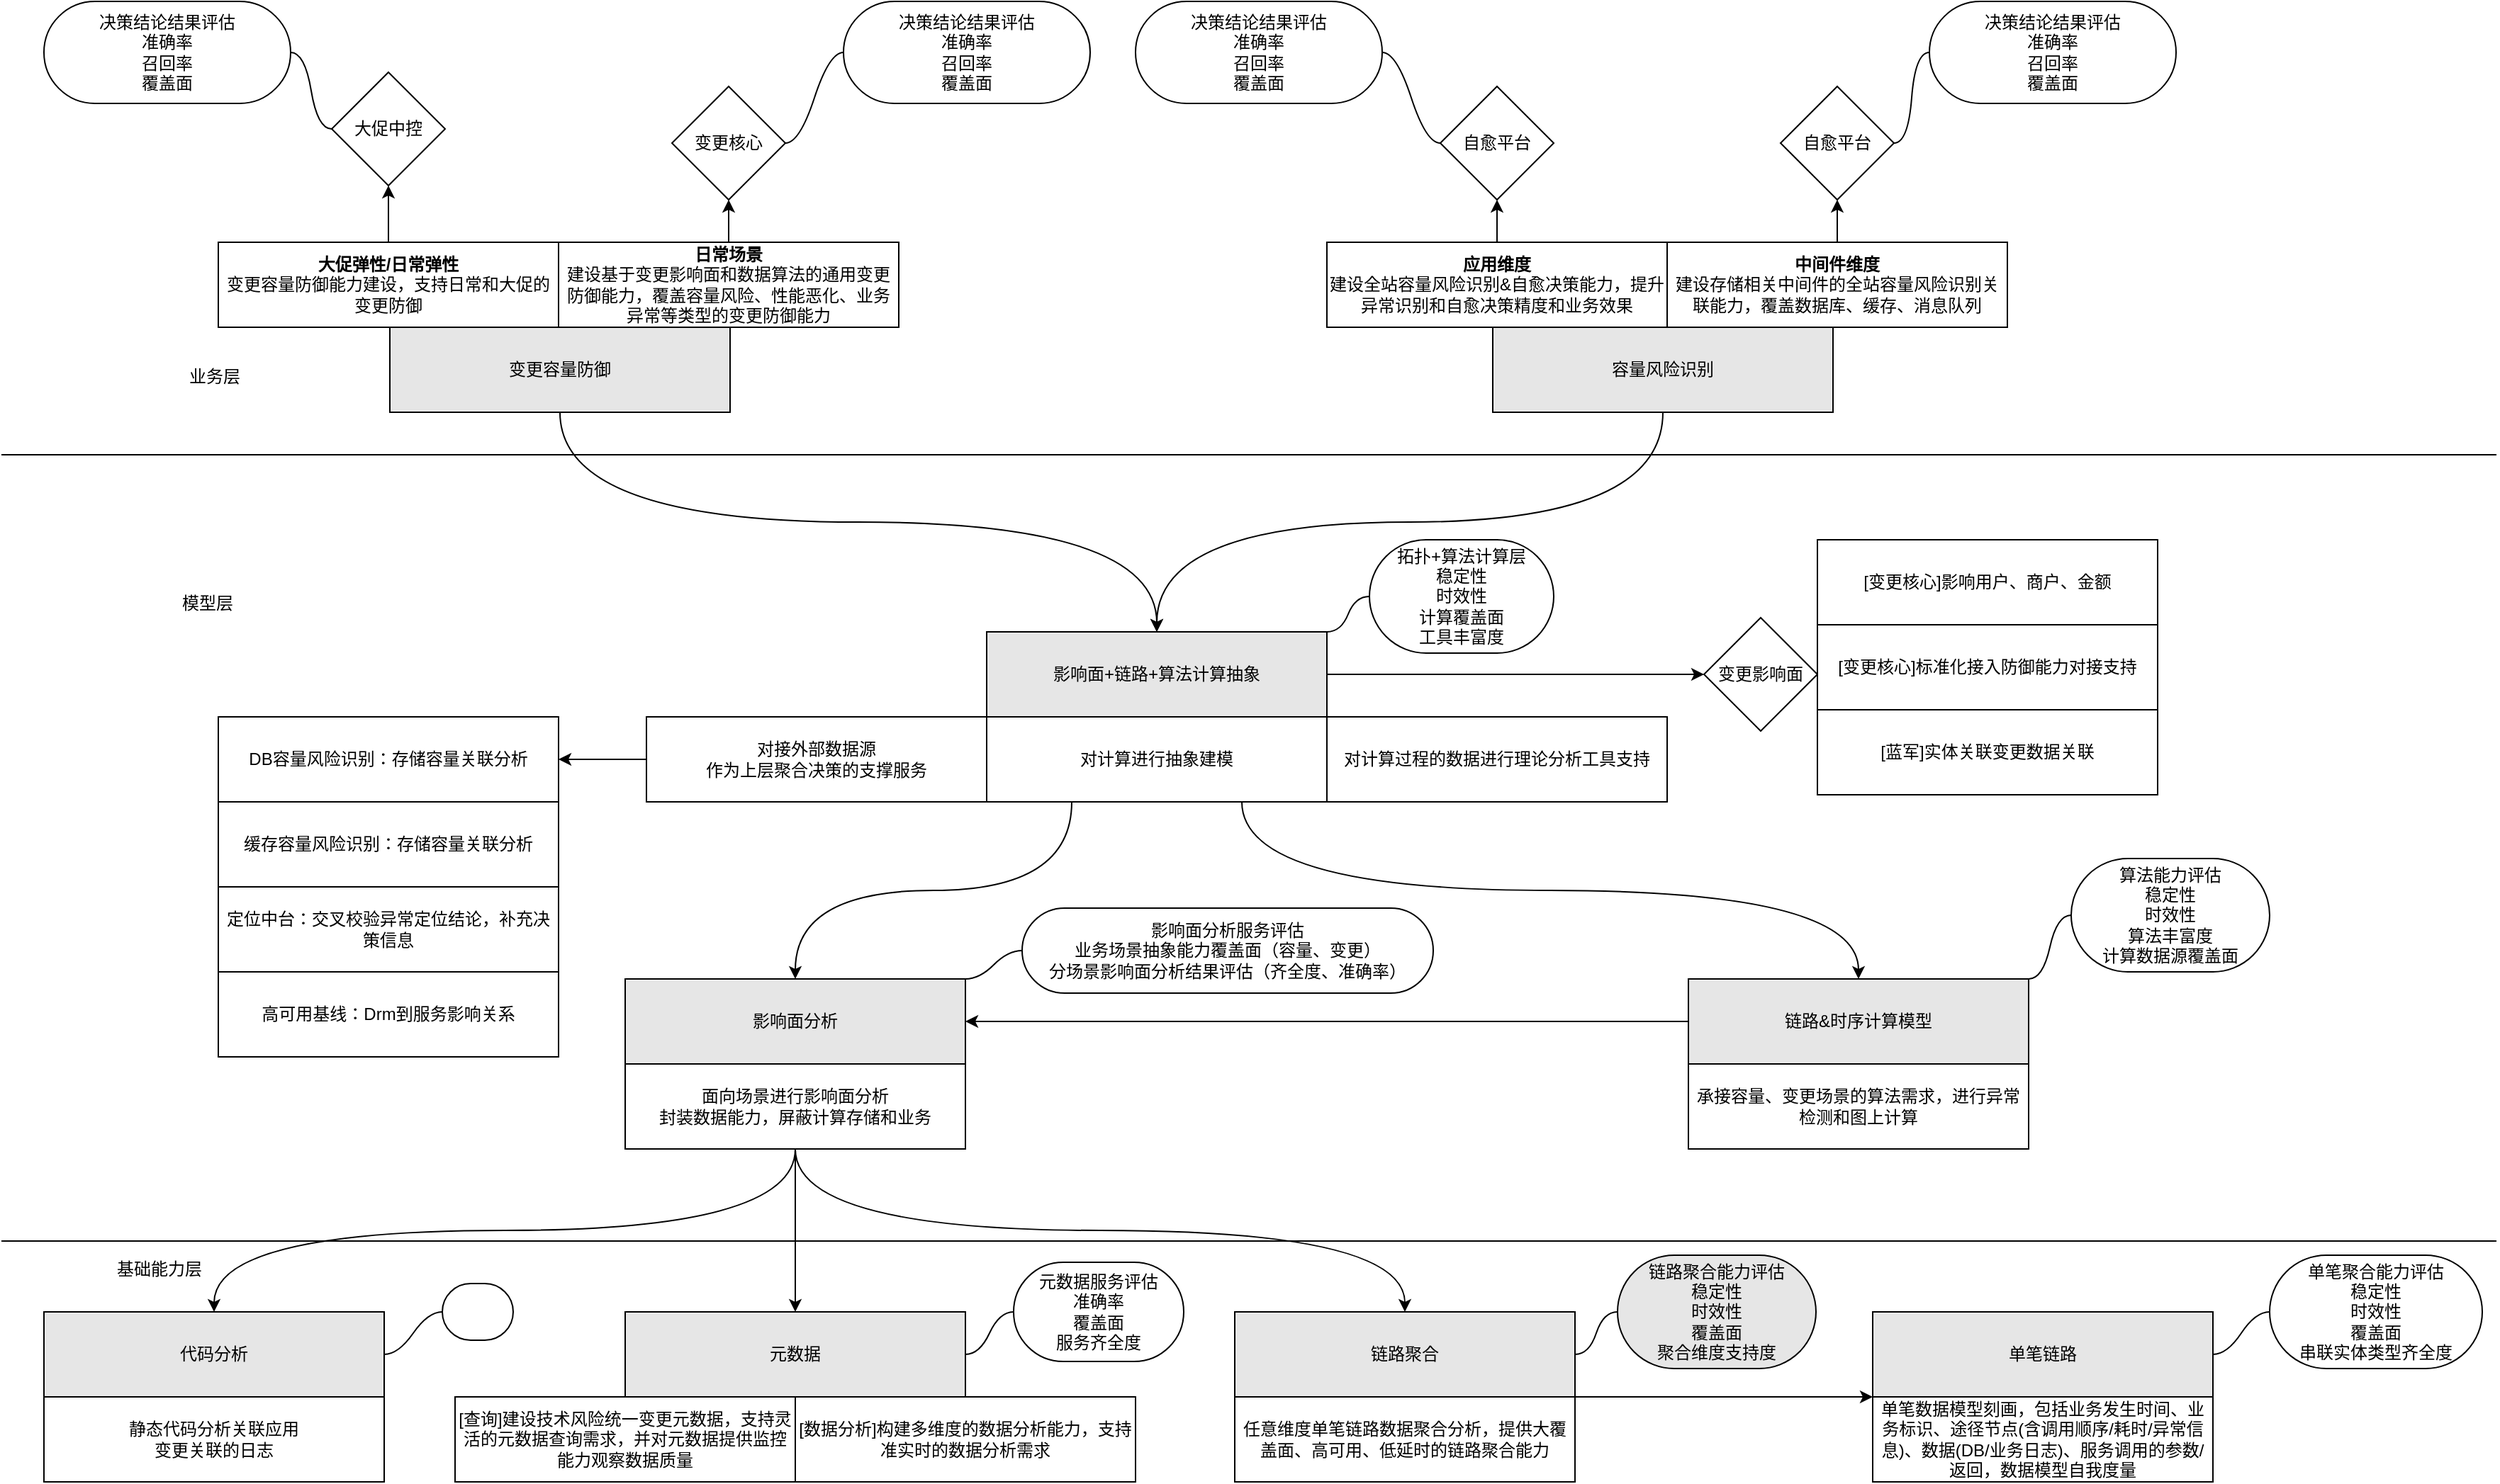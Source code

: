 <mxfile version="14.8.3" type="github">
  <diagram id="dZbaD18MQJhdawrXO8yU" name="Page-1">
    <mxGraphModel dx="1799" dy="1058" grid="1" gridSize="10" guides="1" tooltips="1" connect="1" arrows="1" fold="1" page="1" pageScale="1" pageWidth="827" pageHeight="1169" math="0" shadow="0">
      <root>
        <mxCell id="0" />
        <mxCell id="1" parent="0" />
        <mxCell id="4xLoA8fAVKlNWBl6zbYA-17" style="edgeStyle=orthogonalEdgeStyle;curved=1;rounded=0;orthogonalLoop=1;jettySize=auto;html=1;exitX=0.5;exitY=1;exitDx=0;exitDy=0;" parent="1" source="IeePr_OmWzwxLe6y6hML-26" target="IeePr_OmWzwxLe6y6hML-52" edge="1">
          <mxGeometry relative="1" as="geometry" />
        </mxCell>
        <mxCell id="IeePr_OmWzwxLe6y6hML-26" value="变更容量防御" style="rounded=0;whiteSpace=wrap;html=1;fillColor=#E6E6E6;" parent="1" vertex="1">
          <mxGeometry x="314" y="240" width="240" height="60" as="geometry" />
        </mxCell>
        <mxCell id="4xLoA8fAVKlNWBl6zbYA-16" style="edgeStyle=orthogonalEdgeStyle;curved=1;rounded=0;orthogonalLoop=1;jettySize=auto;html=1;exitX=0.5;exitY=1;exitDx=0;exitDy=0;" parent="1" source="IeePr_OmWzwxLe6y6hML-27" target="IeePr_OmWzwxLe6y6hML-52" edge="1">
          <mxGeometry relative="1" as="geometry" />
        </mxCell>
        <mxCell id="IeePr_OmWzwxLe6y6hML-27" value="容量风险识别" style="rounded=0;whiteSpace=wrap;html=1;fillColor=#E6E6E6;" parent="1" vertex="1">
          <mxGeometry x="1092" y="240" width="240" height="60" as="geometry" />
        </mxCell>
        <mxCell id="IeePr_OmWzwxLe6y6hML-28" value="元数据" style="rounded=0;whiteSpace=wrap;html=1;fillColor=#E6E6E6;" parent="1" vertex="1">
          <mxGeometry x="480" y="935" width="240" height="60" as="geometry" />
        </mxCell>
        <mxCell id="IeePr_OmWzwxLe6y6hML-29" value="影响面分析" style="rounded=0;whiteSpace=wrap;html=1;fillColor=#E6E6E6;" parent="1" vertex="1">
          <mxGeometry x="480" y="700" width="240" height="60" as="geometry" />
        </mxCell>
        <mxCell id="IeePr_OmWzwxLe6y6hML-30" value="链路聚合" style="rounded=0;whiteSpace=wrap;html=1;fillColor=#E6E6E6;" parent="1" vertex="1">
          <mxGeometry x="910" y="935" width="240" height="60" as="geometry" />
        </mxCell>
        <mxCell id="RbU4N_SkuYNDh7AKlBcr-19" value="" style="edgeStyle=orthogonalEdgeStyle;rounded=0;orthogonalLoop=1;jettySize=auto;html=1;" parent="1" source="IeePr_OmWzwxLe6y6hML-31" target="RbU4N_SkuYNDh7AKlBcr-18" edge="1">
          <mxGeometry relative="1" as="geometry" />
        </mxCell>
        <mxCell id="IeePr_OmWzwxLe6y6hML-31" value="&lt;b&gt;日常场景&lt;/b&gt;&lt;br&gt;建设基于变更影响面和数据算法的通用变更防御能力，覆盖容量风险、性能恶化、业务异常等类型的变更防御能力" style="rounded=0;whiteSpace=wrap;html=1;" parent="1" vertex="1">
          <mxGeometry x="433" y="180" width="240" height="60" as="geometry" />
        </mxCell>
        <mxCell id="RbU4N_SkuYNDh7AKlBcr-21" value="" style="edgeStyle=orthogonalEdgeStyle;rounded=0;orthogonalLoop=1;jettySize=auto;html=1;" parent="1" source="IeePr_OmWzwxLe6y6hML-32" target="RbU4N_SkuYNDh7AKlBcr-20" edge="1">
          <mxGeometry relative="1" as="geometry" />
        </mxCell>
        <mxCell id="IeePr_OmWzwxLe6y6hML-32" value="&lt;b&gt;应用维度&lt;/b&gt;&lt;br&gt;建设全站容量风险识别&amp;amp;自愈决策能力，提升异常识别和自愈决策精度和业务效果" style="rounded=0;whiteSpace=wrap;html=1;" parent="1" vertex="1">
          <mxGeometry x="975" y="180" width="240" height="60" as="geometry" />
        </mxCell>
        <mxCell id="RbU4N_SkuYNDh7AKlBcr-26" style="edgeStyle=orthogonalEdgeStyle;rounded=0;orthogonalLoop=1;jettySize=auto;html=1;exitX=1;exitY=0;exitDx=0;exitDy=0;entryX=0;entryY=0;entryDx=0;entryDy=0;" parent="1" source="IeePr_OmWzwxLe6y6hML-35" target="IeePr_OmWzwxLe6y6hML-45" edge="1">
          <mxGeometry relative="1" as="geometry">
            <Array as="points">
              <mxPoint x="1250" y="995" />
              <mxPoint x="1250" y="995" />
            </Array>
          </mxGeometry>
        </mxCell>
        <mxCell id="IeePr_OmWzwxLe6y6hML-35" value="&lt;span&gt;任意维度单笔链路数据聚合分析，提供大覆盖面、高可用、低延时的链路聚合能力&lt;/span&gt;" style="rounded=0;whiteSpace=wrap;html=1;" parent="1" vertex="1">
          <mxGeometry x="910" y="995" width="240" height="60" as="geometry" />
        </mxCell>
        <mxCell id="IeePr_OmWzwxLe6y6hML-39" value="[查询]建设技术风险统一变更元数据，支持灵活的元数据查询需求，并对元数据提供监控能力观察数据质量" style="rounded=0;whiteSpace=wrap;html=1;" parent="1" vertex="1">
          <mxGeometry x="360" y="995" width="240" height="60" as="geometry" />
        </mxCell>
        <mxCell id="IeePr_OmWzwxLe6y6hML-43" value="单笔链路" style="rounded=0;whiteSpace=wrap;html=1;fillColor=#E6E6E6;" parent="1" vertex="1">
          <mxGeometry x="1360" y="935" width="240" height="60" as="geometry" />
        </mxCell>
        <mxCell id="IeePr_OmWzwxLe6y6hML-45" value="单笔数据模型刻画，包括业务发生时间、业务标识、途径节点(含调用顺序/耗时/异常信息)、数据(DB/业务日志)、服务调用的参数/返回，数据模型自我度量" style="rounded=0;whiteSpace=wrap;html=1;" parent="1" vertex="1">
          <mxGeometry x="1360" y="995" width="240" height="60" as="geometry" />
        </mxCell>
        <mxCell id="4xLoA8fAVKlNWBl6zbYA-3" style="edgeStyle=orthogonalEdgeStyle;curved=1;rounded=0;orthogonalLoop=1;jettySize=auto;html=1;exitX=0.5;exitY=1;exitDx=0;exitDy=0;entryX=0.5;entryY=0;entryDx=0;entryDy=0;" parent="1" source="IeePr_OmWzwxLe6y6hML-47" target="IeePr_OmWzwxLe6y6hML-28" edge="1">
          <mxGeometry relative="1" as="geometry" />
        </mxCell>
        <mxCell id="4xLoA8fAVKlNWBl6zbYA-4" style="edgeStyle=orthogonalEdgeStyle;curved=1;rounded=0;orthogonalLoop=1;jettySize=auto;html=1;exitX=0.5;exitY=1;exitDx=0;exitDy=0;" parent="1" source="IeePr_OmWzwxLe6y6hML-47" target="IeePr_OmWzwxLe6y6hML-30" edge="1">
          <mxGeometry relative="1" as="geometry" />
        </mxCell>
        <mxCell id="8y8JJ9FyH2inmfffU-TN-32" style="edgeStyle=orthogonalEdgeStyle;rounded=0;orthogonalLoop=1;jettySize=auto;html=1;exitX=0.5;exitY=1;exitDx=0;exitDy=0;curved=1;" parent="1" source="IeePr_OmWzwxLe6y6hML-47" target="8y8JJ9FyH2inmfffU-TN-26" edge="1">
          <mxGeometry relative="1" as="geometry" />
        </mxCell>
        <mxCell id="IeePr_OmWzwxLe6y6hML-47" value="面向场景进行影响面分析&lt;br&gt;封装数据能力，屏蔽计算存储和业务" style="rounded=0;whiteSpace=wrap;html=1;" parent="1" vertex="1">
          <mxGeometry x="480" y="760" width="240" height="60" as="geometry" />
        </mxCell>
        <mxCell id="IeePr_OmWzwxLe6y6hML-49" value="对计算进行抽象建模" style="rounded=0;whiteSpace=wrap;html=1;" parent="1" vertex="1">
          <mxGeometry x="735" y="515" width="240" height="60" as="geometry" />
        </mxCell>
        <mxCell id="4xLoA8fAVKlNWBl6zbYA-14" style="edgeStyle=orthogonalEdgeStyle;curved=1;rounded=0;orthogonalLoop=1;jettySize=auto;html=1;exitX=0.25;exitY=1;exitDx=0;exitDy=0;entryX=0.5;entryY=0;entryDx=0;entryDy=0;" parent="1" source="IeePr_OmWzwxLe6y6hML-49" target="IeePr_OmWzwxLe6y6hML-29" edge="1">
          <mxGeometry relative="1" as="geometry" />
        </mxCell>
        <mxCell id="4xLoA8fAVKlNWBl6zbYA-15" style="edgeStyle=orthogonalEdgeStyle;curved=1;rounded=0;orthogonalLoop=1;jettySize=auto;html=1;exitX=0.75;exitY=1;exitDx=0;exitDy=0;" parent="1" source="IeePr_OmWzwxLe6y6hML-49" target="rLL6abTnW19eWrx2wcoX-1" edge="1">
          <mxGeometry relative="1" as="geometry" />
        </mxCell>
        <mxCell id="4xLoA8fAVKlNWBl6zbYA-32" style="edgeStyle=orthogonalEdgeStyle;curved=1;rounded=0;orthogonalLoop=1;jettySize=auto;html=1;exitX=1;exitY=0.5;exitDx=0;exitDy=0;fillColor=#E6E6E6;entryX=0;entryY=0.5;entryDx=0;entryDy=0;" parent="1" source="IeePr_OmWzwxLe6y6hML-52" target="4xLoA8fAVKlNWBl6zbYA-34" edge="1">
          <mxGeometry relative="1" as="geometry">
            <mxPoint x="1300" y="485" as="targetPoint" />
          </mxGeometry>
        </mxCell>
        <mxCell id="IeePr_OmWzwxLe6y6hML-52" value="影响面+链路+算法计算抽象" style="rounded=0;whiteSpace=wrap;html=1;fillColor=#E6E6E6;" parent="1" vertex="1">
          <mxGeometry x="735" y="455" width="240" height="60" as="geometry" />
        </mxCell>
        <mxCell id="4xLoA8fAVKlNWBl6zbYA-12" style="edgeStyle=orthogonalEdgeStyle;curved=1;rounded=0;orthogonalLoop=1;jettySize=auto;html=1;exitX=0;exitY=0.5;exitDx=0;exitDy=0;" parent="1" source="rLL6abTnW19eWrx2wcoX-1" target="IeePr_OmWzwxLe6y6hML-29" edge="1">
          <mxGeometry relative="1" as="geometry" />
        </mxCell>
        <mxCell id="rLL6abTnW19eWrx2wcoX-1" value="链路&amp;amp;时序计算模型" style="rounded=0;whiteSpace=wrap;html=1;fillColor=#E6E6E6;" parent="1" vertex="1">
          <mxGeometry x="1230" y="700" width="240" height="60" as="geometry" />
        </mxCell>
        <mxCell id="rLL6abTnW19eWrx2wcoX-2" value="承接容量、变更场景的算法需求，进行异常检测和图上计算" style="rounded=0;whiteSpace=wrap;html=1;" parent="1" vertex="1">
          <mxGeometry x="1230" y="760" width="240" height="60" as="geometry" />
        </mxCell>
        <mxCell id="4xLoA8fAVKlNWBl6zbYA-23" value="" style="edgeStyle=orthogonalEdgeStyle;curved=1;rounded=0;orthogonalLoop=1;jettySize=auto;html=1;fillColor=#E6E6E6;" parent="1" source="4xLoA8fAVKlNWBl6zbYA-20" target="4xLoA8fAVKlNWBl6zbYA-22" edge="1">
          <mxGeometry relative="1" as="geometry" />
        </mxCell>
        <mxCell id="4xLoA8fAVKlNWBl6zbYA-20" value="对接外部数据源&lt;br&gt;作为上层聚合决策的支撑服务" style="rounded=0;whiteSpace=wrap;html=1;fillColor=#FFFFFF;" parent="1" vertex="1">
          <mxGeometry x="495" y="515" width="240" height="60" as="geometry" />
        </mxCell>
        <mxCell id="4xLoA8fAVKlNWBl6zbYA-22" value="DB容量风险识别：存储容量关联分析" style="rounded=0;whiteSpace=wrap;html=1;fillColor=#FFFFFF;" parent="1" vertex="1">
          <mxGeometry x="193" y="515" width="240" height="60" as="geometry" />
        </mxCell>
        <mxCell id="4xLoA8fAVKlNWBl6zbYA-24" value="缓存容量风险识别：存储容量关联分析" style="rounded=0;whiteSpace=wrap;html=1;fillColor=#FFFFFF;" parent="1" vertex="1">
          <mxGeometry x="193" y="575" width="240" height="60" as="geometry" />
        </mxCell>
        <mxCell id="4xLoA8fAVKlNWBl6zbYA-25" value="高可用基线：Drm到服务影响关系" style="rounded=0;whiteSpace=wrap;html=1;fillColor=#FFFFFF;" parent="1" vertex="1">
          <mxGeometry x="193" y="695" width="240" height="60" as="geometry" />
        </mxCell>
        <mxCell id="4xLoA8fAVKlNWBl6zbYA-26" value="定位中台：交叉校验异常定位结论，补充决策信息" style="rounded=0;whiteSpace=wrap;html=1;fillColor=#FFFFFF;" parent="1" vertex="1">
          <mxGeometry x="193" y="635" width="240" height="60" as="geometry" />
        </mxCell>
        <mxCell id="4xLoA8fAVKlNWBl6zbYA-27" value="" style="endArrow=none;html=1;fillColor=#E6E6E6;" parent="1" edge="1">
          <mxGeometry width="50" height="50" relative="1" as="geometry">
            <mxPoint x="40" y="330" as="sourcePoint" />
            <mxPoint x="1800" y="330" as="targetPoint" />
          </mxGeometry>
        </mxCell>
        <mxCell id="4xLoA8fAVKlNWBl6zbYA-28" value="" style="endArrow=none;html=1;fillColor=#E6E6E6;" parent="1" edge="1">
          <mxGeometry width="50" height="50" relative="1" as="geometry">
            <mxPoint x="40" y="885" as="sourcePoint" />
            <mxPoint x="1800" y="885" as="targetPoint" />
          </mxGeometry>
        </mxCell>
        <mxCell id="4xLoA8fAVKlNWBl6zbYA-29" value="业务层" style="text;html=1;align=center;verticalAlign=middle;resizable=0;points=[];autosize=1;strokeColor=none;" parent="1" vertex="1">
          <mxGeometry x="165" y="265" width="50" height="20" as="geometry" />
        </mxCell>
        <mxCell id="4xLoA8fAVKlNWBl6zbYA-30" value="模型层" style="text;html=1;align=center;verticalAlign=middle;resizable=0;points=[];autosize=1;strokeColor=none;" parent="1" vertex="1">
          <mxGeometry x="160" y="425" width="50" height="20" as="geometry" />
        </mxCell>
        <mxCell id="4xLoA8fAVKlNWBl6zbYA-31" value="基础能力层" style="text;html=1;align=center;verticalAlign=middle;resizable=0;points=[];autosize=1;strokeColor=none;" parent="1" vertex="1">
          <mxGeometry x="111" y="895" width="80" height="20" as="geometry" />
        </mxCell>
        <mxCell id="4xLoA8fAVKlNWBl6zbYA-34" value="变更影响面" style="rhombus;whiteSpace=wrap;html=1;fillColor=#FFFFFF;" parent="1" vertex="1">
          <mxGeometry x="1241" y="445" width="80" height="80" as="geometry" />
        </mxCell>
        <mxCell id="RbU4N_SkuYNDh7AKlBcr-3" value="决策结论结果评估&lt;br&gt;准确率&lt;br&gt;召回率&lt;br&gt;覆盖面" style="whiteSpace=wrap;html=1;rounded=1;arcSize=50;align=center;verticalAlign=middle;strokeWidth=1;autosize=1;spacing=4;treeFolding=1;treeMoving=1;newEdgeStyle={&quot;edgeStyle&quot;:&quot;entityRelationEdgeStyle&quot;,&quot;startArrow&quot;:&quot;none&quot;,&quot;endArrow&quot;:&quot;none&quot;,&quot;segment&quot;:10,&quot;curved&quot;:1};fillColor=#FFFFFF;" parent="1" vertex="1">
          <mxGeometry x="634" y="10" width="174" height="72" as="geometry" />
        </mxCell>
        <mxCell id="RbU4N_SkuYNDh7AKlBcr-4" value="" style="edgeStyle=entityRelationEdgeStyle;startArrow=none;endArrow=none;segment=10;curved=1;exitX=1;exitY=0.5;exitDx=0;exitDy=0;fillColor=#FFFFFF;" parent="1" source="RbU4N_SkuYNDh7AKlBcr-18" target="RbU4N_SkuYNDh7AKlBcr-3" edge="1">
          <mxGeometry relative="1" as="geometry">
            <mxPoint x="293" y="1050" as="sourcePoint" />
          </mxGeometry>
        </mxCell>
        <mxCell id="RbU4N_SkuYNDh7AKlBcr-6" value="决策结论结果评估&lt;br&gt;准确率&lt;br&gt;召回率&lt;br&gt;覆盖面" style="whiteSpace=wrap;html=1;rounded=1;arcSize=50;align=center;verticalAlign=middle;strokeWidth=1;autosize=1;spacing=4;treeFolding=1;treeMoving=1;newEdgeStyle={&quot;edgeStyle&quot;:&quot;entityRelationEdgeStyle&quot;,&quot;startArrow&quot;:&quot;none&quot;,&quot;endArrow&quot;:&quot;none&quot;,&quot;segment&quot;:10,&quot;curved&quot;:1};fillColor=#FFFFFF;" parent="1" vertex="1">
          <mxGeometry x="840" y="10" width="174" height="72" as="geometry" />
        </mxCell>
        <mxCell id="RbU4N_SkuYNDh7AKlBcr-7" value="" style="edgeStyle=entityRelationEdgeStyle;startArrow=none;endArrow=none;segment=10;curved=1;entryX=1;entryY=0.5;entryDx=0;entryDy=0;exitX=0;exitY=0.5;exitDx=0;exitDy=0;fillColor=#FFFFFF;" parent="1" source="RbU4N_SkuYNDh7AKlBcr-20" target="RbU4N_SkuYNDh7AKlBcr-6" edge="1">
          <mxGeometry relative="1" as="geometry">
            <mxPoint x="1360" y="210" as="sourcePoint" />
          </mxGeometry>
        </mxCell>
        <mxCell id="RbU4N_SkuYNDh7AKlBcr-8" value="链路聚合能力评估&lt;br&gt;稳定性&lt;br&gt;时效性&lt;br&gt;覆盖面&lt;br&gt;聚合维度支持度" style="whiteSpace=wrap;html=1;rounded=1;arcSize=50;align=center;verticalAlign=middle;strokeWidth=1;autosize=1;spacing=4;treeFolding=1;treeMoving=1;newEdgeStyle={&quot;edgeStyle&quot;:&quot;entityRelationEdgeStyle&quot;,&quot;startArrow&quot;:&quot;none&quot;,&quot;endArrow&quot;:&quot;none&quot;,&quot;segment&quot;:10,&quot;curved&quot;:1};fillColor=#E6E6E6;" parent="1" vertex="1">
          <mxGeometry x="1180" y="895" width="140" height="80" as="geometry" />
        </mxCell>
        <mxCell id="RbU4N_SkuYNDh7AKlBcr-9" value="" style="edgeStyle=entityRelationEdgeStyle;startArrow=none;endArrow=none;segment=10;curved=1;" parent="1" source="IeePr_OmWzwxLe6y6hML-30" target="RbU4N_SkuYNDh7AKlBcr-8" edge="1">
          <mxGeometry relative="1" as="geometry">
            <mxPoint x="1270" y="880" as="sourcePoint" />
          </mxGeometry>
        </mxCell>
        <mxCell id="RbU4N_SkuYNDh7AKlBcr-10" value="单笔聚合能力评估&lt;br&gt;稳定性&lt;br&gt;时效性&lt;br&gt;覆盖面&lt;br&gt;串联实体类型齐全度" style="whiteSpace=wrap;html=1;rounded=1;arcSize=50;align=center;verticalAlign=middle;strokeWidth=1;autosize=1;spacing=4;treeFolding=1;treeMoving=1;newEdgeStyle={&quot;edgeStyle&quot;:&quot;entityRelationEdgeStyle&quot;,&quot;startArrow&quot;:&quot;none&quot;,&quot;endArrow&quot;:&quot;none&quot;,&quot;segment&quot;:10,&quot;curved&quot;:1};fillColor=#FFFFFF;" parent="1" vertex="1">
          <mxGeometry x="1640" y="895" width="150" height="80" as="geometry" />
        </mxCell>
        <mxCell id="RbU4N_SkuYNDh7AKlBcr-11" value="" style="edgeStyle=entityRelationEdgeStyle;startArrow=none;endArrow=none;segment=10;curved=1;fillColor=#FFFFFF;" parent="1" source="IeePr_OmWzwxLe6y6hML-43" target="RbU4N_SkuYNDh7AKlBcr-10" edge="1">
          <mxGeometry relative="1" as="geometry">
            <mxPoint x="1783" y="1109" as="sourcePoint" />
          </mxGeometry>
        </mxCell>
        <mxCell id="RbU4N_SkuYNDh7AKlBcr-12" value="算法能力评估&lt;br&gt;稳定性&lt;br&gt;时效性&lt;br&gt;算法丰富度&lt;br&gt;计算数据源覆盖面" style="whiteSpace=wrap;html=1;rounded=1;arcSize=50;align=center;verticalAlign=middle;strokeWidth=1;autosize=1;spacing=4;treeFolding=1;treeMoving=1;newEdgeStyle={&quot;edgeStyle&quot;:&quot;entityRelationEdgeStyle&quot;,&quot;startArrow&quot;:&quot;none&quot;,&quot;endArrow&quot;:&quot;none&quot;,&quot;segment&quot;:10,&quot;curved&quot;:1};fillColor=#FFFFFF;" parent="1" vertex="1">
          <mxGeometry x="1500" y="615" width="140" height="80" as="geometry" />
        </mxCell>
        <mxCell id="RbU4N_SkuYNDh7AKlBcr-13" value="" style="edgeStyle=entityRelationEdgeStyle;startArrow=none;endArrow=none;segment=10;curved=1;entryX=0;entryY=0.5;entryDx=0;entryDy=0;exitX=1;exitY=0;exitDx=0;exitDy=0;fillColor=#FFFFFF;" parent="1" source="rLL6abTnW19eWrx2wcoX-1" target="RbU4N_SkuYNDh7AKlBcr-12" edge="1">
          <mxGeometry relative="1" as="geometry">
            <mxPoint x="1400" y="650" as="sourcePoint" />
          </mxGeometry>
        </mxCell>
        <mxCell id="RbU4N_SkuYNDh7AKlBcr-14" value="元数据服务评估&lt;br&gt;准确率&lt;br&gt;覆盖面&lt;br&gt;服务齐全度" style="whiteSpace=wrap;html=1;rounded=1;arcSize=50;align=center;verticalAlign=middle;strokeWidth=1;autosize=1;spacing=4;treeFolding=1;treeMoving=1;newEdgeStyle={&quot;edgeStyle&quot;:&quot;entityRelationEdgeStyle&quot;,&quot;startArrow&quot;:&quot;none&quot;,&quot;endArrow&quot;:&quot;none&quot;,&quot;segment&quot;:10,&quot;curved&quot;:1};" parent="1" vertex="1">
          <mxGeometry x="754" y="900" width="120" height="70" as="geometry" />
        </mxCell>
        <mxCell id="RbU4N_SkuYNDh7AKlBcr-15" value="" style="edgeStyle=entityRelationEdgeStyle;startArrow=none;endArrow=none;segment=10;curved=1;" parent="1" source="IeePr_OmWzwxLe6y6hML-28" target="RbU4N_SkuYNDh7AKlBcr-14" edge="1">
          <mxGeometry relative="1" as="geometry">
            <mxPoint x="730" y="965" as="sourcePoint" />
          </mxGeometry>
        </mxCell>
        <mxCell id="RbU4N_SkuYNDh7AKlBcr-18" value="&lt;span&gt;变更核心&lt;/span&gt;" style="rhombus;whiteSpace=wrap;html=1;rounded=0;" parent="1" vertex="1">
          <mxGeometry x="513" y="70" width="80" height="80" as="geometry" />
        </mxCell>
        <mxCell id="RbU4N_SkuYNDh7AKlBcr-20" value="自愈平台" style="rhombus;whiteSpace=wrap;html=1;rounded=0;" parent="1" vertex="1">
          <mxGeometry x="1055" y="70" width="80" height="80" as="geometry" />
        </mxCell>
        <mxCell id="RbU4N_SkuYNDh7AKlBcr-22" value="影响面分析服务评估&lt;br&gt;业务场景抽象能力覆盖面（容量、变更）&lt;br&gt;分场景影响面分析结果评估（齐全度、准确率）" style="whiteSpace=wrap;html=1;rounded=1;arcSize=50;align=center;verticalAlign=middle;strokeWidth=1;autosize=1;spacing=4;treeFolding=1;treeMoving=1;newEdgeStyle={&quot;edgeStyle&quot;:&quot;entityRelationEdgeStyle&quot;,&quot;startArrow&quot;:&quot;none&quot;,&quot;endArrow&quot;:&quot;none&quot;,&quot;segment&quot;:10,&quot;curved&quot;:1};" parent="1" vertex="1">
          <mxGeometry x="760" y="650" width="290" height="60" as="geometry" />
        </mxCell>
        <mxCell id="RbU4N_SkuYNDh7AKlBcr-23" value="" style="edgeStyle=entityRelationEdgeStyle;startArrow=none;endArrow=none;segment=10;curved=1;exitX=1;exitY=0;exitDx=0;exitDy=0;" parent="1" source="IeePr_OmWzwxLe6y6hML-29" target="RbU4N_SkuYNDh7AKlBcr-22" edge="1">
          <mxGeometry relative="1" as="geometry">
            <mxPoint x="710" y="715" as="sourcePoint" />
          </mxGeometry>
        </mxCell>
        <mxCell id="RbU4N_SkuYNDh7AKlBcr-24" value="拓扑+算法计算层&lt;br&gt;稳定性&lt;br&gt;时效性&lt;br&gt;计算覆盖面&lt;br&gt;工具丰富度" style="whiteSpace=wrap;html=1;rounded=1;arcSize=50;align=center;verticalAlign=middle;strokeWidth=1;autosize=1;spacing=4;treeFolding=1;treeMoving=1;newEdgeStyle={&quot;edgeStyle&quot;:&quot;entityRelationEdgeStyle&quot;,&quot;startArrow&quot;:&quot;none&quot;,&quot;endArrow&quot;:&quot;none&quot;,&quot;segment&quot;:10,&quot;curved&quot;:1};" parent="1" vertex="1">
          <mxGeometry x="1005" y="390" width="130" height="80" as="geometry" />
        </mxCell>
        <mxCell id="RbU4N_SkuYNDh7AKlBcr-25" value="" style="edgeStyle=entityRelationEdgeStyle;startArrow=none;endArrow=none;segment=10;curved=1;exitX=1;exitY=0;exitDx=0;exitDy=0;" parent="1" source="IeePr_OmWzwxLe6y6hML-52" target="RbU4N_SkuYNDh7AKlBcr-24" edge="1">
          <mxGeometry relative="1" as="geometry">
            <mxPoint x="990" y="460" as="sourcePoint" />
          </mxGeometry>
        </mxCell>
        <mxCell id="8y8JJ9FyH2inmfffU-TN-3" value="对计算过程的数据进行理论分析工具支持" style="rounded=0;whiteSpace=wrap;html=1;" parent="1" vertex="1">
          <mxGeometry x="975" y="515" width="240" height="60" as="geometry" />
        </mxCell>
        <mxCell id="8y8JJ9FyH2inmfffU-TN-5" value="&lt;b&gt;大促弹性/日常弹性&lt;/b&gt;&lt;br&gt;变更容量防御能力建设，支持日常和大促的变更防御" style="rounded=0;whiteSpace=wrap;html=1;fillColor=#FFFFFF;" parent="1" vertex="1">
          <mxGeometry x="193" y="180" width="240" height="60" as="geometry" />
        </mxCell>
        <mxCell id="8y8JJ9FyH2inmfffU-TN-12" value="" style="edgeStyle=orthogonalEdgeStyle;rounded=0;orthogonalLoop=1;jettySize=auto;html=1;exitX=0.5;exitY=0;exitDx=0;exitDy=0;" parent="1" source="8y8JJ9FyH2inmfffU-TN-5" target="8y8JJ9FyH2inmfffU-TN-15" edge="1">
          <mxGeometry relative="1" as="geometry">
            <mxPoint x="199" y="162" as="sourcePoint" />
          </mxGeometry>
        </mxCell>
        <mxCell id="8y8JJ9FyH2inmfffU-TN-13" value="决策结论结果评估&lt;br&gt;准确率&lt;br&gt;召回率&lt;br&gt;覆盖面" style="whiteSpace=wrap;html=1;rounded=1;arcSize=50;align=center;verticalAlign=middle;strokeWidth=1;autosize=1;spacing=4;treeFolding=1;treeMoving=1;newEdgeStyle={&quot;edgeStyle&quot;:&quot;entityRelationEdgeStyle&quot;,&quot;startArrow&quot;:&quot;none&quot;,&quot;endArrow&quot;:&quot;none&quot;,&quot;segment&quot;:10,&quot;curved&quot;:1};fillColor=#FFFFFF;" parent="1" vertex="1">
          <mxGeometry x="70" y="10" width="174" height="72" as="geometry" />
        </mxCell>
        <mxCell id="8y8JJ9FyH2inmfffU-TN-14" value="" style="edgeStyle=entityRelationEdgeStyle;startArrow=none;endArrow=none;segment=10;curved=1;exitX=0;exitY=0.5;exitDx=0;exitDy=0;fillColor=#FFFFFF;" parent="1" source="8y8JJ9FyH2inmfffU-TN-15" target="8y8JJ9FyH2inmfffU-TN-13" edge="1">
          <mxGeometry relative="1" as="geometry">
            <mxPoint x="-61" y="1032" as="sourcePoint" />
          </mxGeometry>
        </mxCell>
        <mxCell id="8y8JJ9FyH2inmfffU-TN-15" value="&lt;span&gt;大促中控&lt;/span&gt;" style="rhombus;whiteSpace=wrap;html=1;rounded=0;" parent="1" vertex="1">
          <mxGeometry x="273" y="60" width="80" height="80" as="geometry" />
        </mxCell>
        <mxCell id="8y8JJ9FyH2inmfffU-TN-16" value="&lt;b&gt;中间件维度&lt;/b&gt;&lt;br&gt;建设存储相关中间件的全站容量风险识别关联能力，覆盖数据库、缓存、消息队列" style="rounded=0;whiteSpace=wrap;html=1;" parent="1" vertex="1">
          <mxGeometry x="1215" y="180" width="240" height="60" as="geometry" />
        </mxCell>
        <mxCell id="8y8JJ9FyH2inmfffU-TN-17" value="" style="edgeStyle=orthogonalEdgeStyle;rounded=0;orthogonalLoop=1;jettySize=auto;html=1;exitX=0.5;exitY=0;exitDx=0;exitDy=0;" parent="1" source="8y8JJ9FyH2inmfffU-TN-16" target="8y8JJ9FyH2inmfffU-TN-20" edge="1">
          <mxGeometry relative="1" as="geometry">
            <mxPoint x="1625" y="220" as="sourcePoint" />
          </mxGeometry>
        </mxCell>
        <mxCell id="8y8JJ9FyH2inmfffU-TN-18" value="决策结论结果评估&lt;br&gt;准确率&lt;br&gt;召回率&lt;br&gt;覆盖面" style="whiteSpace=wrap;html=1;rounded=1;arcSize=50;align=center;verticalAlign=middle;strokeWidth=1;autosize=1;spacing=4;treeFolding=1;treeMoving=1;newEdgeStyle={&quot;edgeStyle&quot;:&quot;entityRelationEdgeStyle&quot;,&quot;startArrow&quot;:&quot;none&quot;,&quot;endArrow&quot;:&quot;none&quot;,&quot;segment&quot;:10,&quot;curved&quot;:1};fillColor=#FFFFFF;" parent="1" vertex="1">
          <mxGeometry x="1400" y="10" width="174" height="72" as="geometry" />
        </mxCell>
        <mxCell id="8y8JJ9FyH2inmfffU-TN-19" value="" style="edgeStyle=entityRelationEdgeStyle;startArrow=none;endArrow=none;segment=10;curved=1;entryX=0;entryY=0.5;entryDx=0;entryDy=0;exitX=1;exitY=0.5;exitDx=0;exitDy=0;fillColor=#FFFFFF;" parent="1" source="8y8JJ9FyH2inmfffU-TN-20" target="8y8JJ9FyH2inmfffU-TN-18" edge="1">
          <mxGeometry relative="1" as="geometry">
            <mxPoint x="1890" y="250" as="sourcePoint" />
          </mxGeometry>
        </mxCell>
        <mxCell id="8y8JJ9FyH2inmfffU-TN-20" value="自愈平台" style="rhombus;whiteSpace=wrap;html=1;rounded=0;" parent="1" vertex="1">
          <mxGeometry x="1295" y="70" width="80" height="80" as="geometry" />
        </mxCell>
        <mxCell id="8y8JJ9FyH2inmfffU-TN-23" value="[变更核心]影响用户、商户、金额" style="rounded=0;whiteSpace=wrap;html=1;" parent="1" vertex="1">
          <mxGeometry x="1321" y="390" width="240" height="60" as="geometry" />
        </mxCell>
        <mxCell id="8y8JJ9FyH2inmfffU-TN-24" value="[变更核心]标准化接入防御能力对接支持" style="rounded=0;whiteSpace=wrap;html=1;" parent="1" vertex="1">
          <mxGeometry x="1321" y="450" width="240" height="60" as="geometry" />
        </mxCell>
        <mxCell id="8y8JJ9FyH2inmfffU-TN-25" value="[蓝军]实体关联变更数据关联" style="rounded=0;whiteSpace=wrap;html=1;" parent="1" vertex="1">
          <mxGeometry x="1321" y="510" width="240" height="60" as="geometry" />
        </mxCell>
        <mxCell id="8y8JJ9FyH2inmfffU-TN-26" value="代码分析" style="rounded=0;whiteSpace=wrap;html=1;fillColor=#E6E6E6;" parent="1" vertex="1">
          <mxGeometry x="70" y="935" width="240" height="60" as="geometry" />
        </mxCell>
        <mxCell id="8y8JJ9FyH2inmfffU-TN-27" value="静态代码分析关联应用&lt;br&gt;变更关联的日志" style="rounded=0;whiteSpace=wrap;html=1;" parent="1" vertex="1">
          <mxGeometry x="70" y="995" width="240" height="60" as="geometry" />
        </mxCell>
        <mxCell id="8y8JJ9FyH2inmfffU-TN-28" value="" style="whiteSpace=wrap;html=1;rounded=1;arcSize=50;align=center;verticalAlign=middle;strokeWidth=1;autosize=1;spacing=4;treeFolding=1;treeMoving=1;newEdgeStyle={&quot;edgeStyle&quot;:&quot;entityRelationEdgeStyle&quot;,&quot;startArrow&quot;:&quot;none&quot;,&quot;endArrow&quot;:&quot;none&quot;,&quot;segment&quot;:10,&quot;curved&quot;:1};" parent="1" vertex="1">
          <mxGeometry x="351" y="915" width="50" height="40" as="geometry" />
        </mxCell>
        <mxCell id="8y8JJ9FyH2inmfffU-TN-29" value="" style="edgeStyle=entityRelationEdgeStyle;startArrow=none;endArrow=none;segment=10;curved=1;" parent="1" source="8y8JJ9FyH2inmfffU-TN-26" target="8y8JJ9FyH2inmfffU-TN-28" edge="1">
          <mxGeometry relative="1" as="geometry">
            <mxPoint x="320" y="965" as="sourcePoint" />
          </mxGeometry>
        </mxCell>
        <mxCell id="8y8JJ9FyH2inmfffU-TN-30" value="[数据分析]构建多维度的数据分析能力，支持准实时的数据分析需求" style="rounded=0;whiteSpace=wrap;html=1;" parent="1" vertex="1">
          <mxGeometry x="600" y="995" width="240" height="60" as="geometry" />
        </mxCell>
      </root>
    </mxGraphModel>
  </diagram>
</mxfile>
